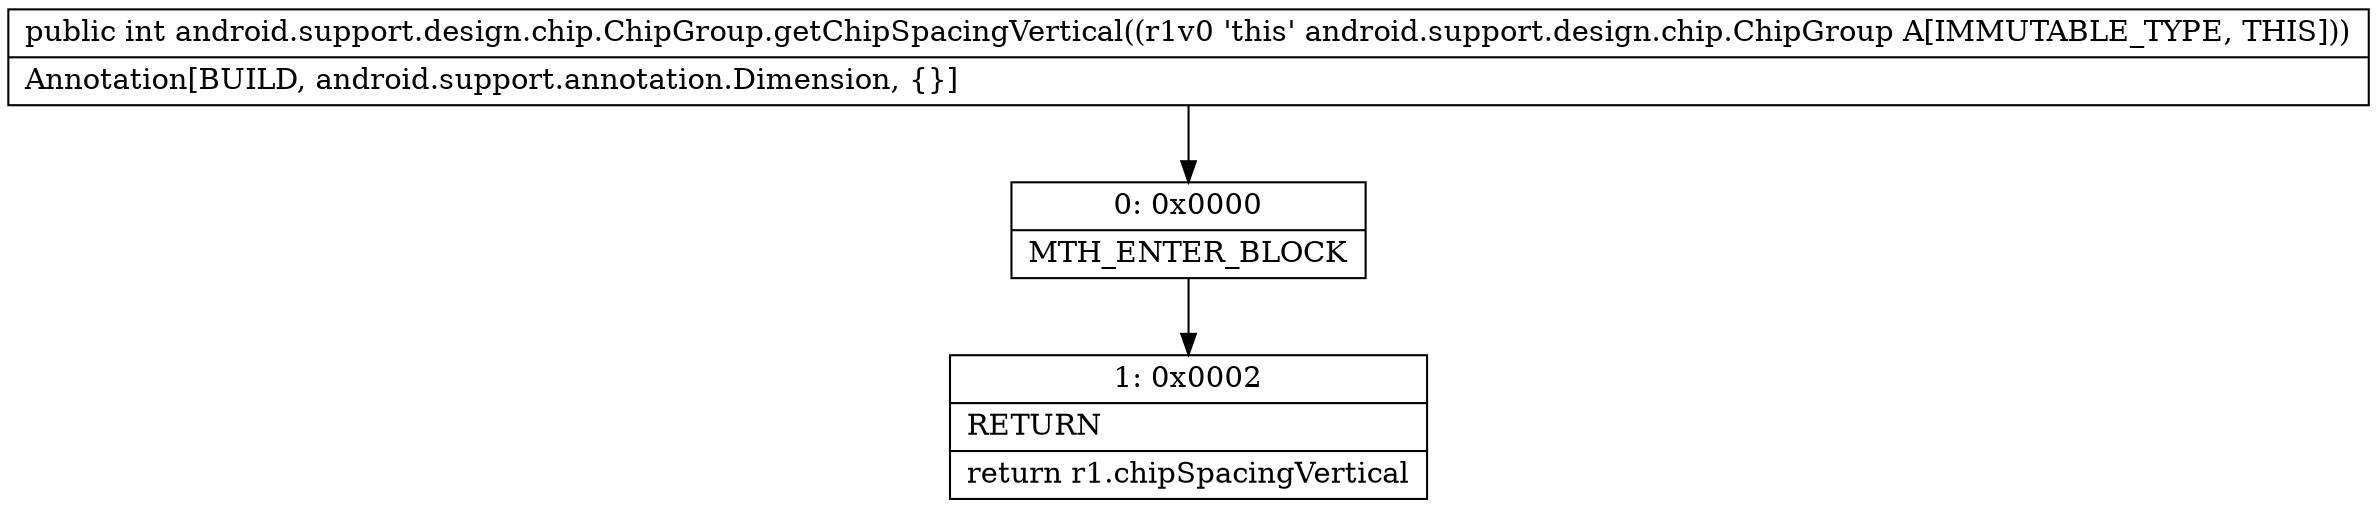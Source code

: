 digraph "CFG forandroid.support.design.chip.ChipGroup.getChipSpacingVertical()I" {
Node_0 [shape=record,label="{0\:\ 0x0000|MTH_ENTER_BLOCK\l}"];
Node_1 [shape=record,label="{1\:\ 0x0002|RETURN\l|return r1.chipSpacingVertical\l}"];
MethodNode[shape=record,label="{public int android.support.design.chip.ChipGroup.getChipSpacingVertical((r1v0 'this' android.support.design.chip.ChipGroup A[IMMUTABLE_TYPE, THIS]))  | Annotation[BUILD, android.support.annotation.Dimension, \{\}]\l}"];
MethodNode -> Node_0;
Node_0 -> Node_1;
}

